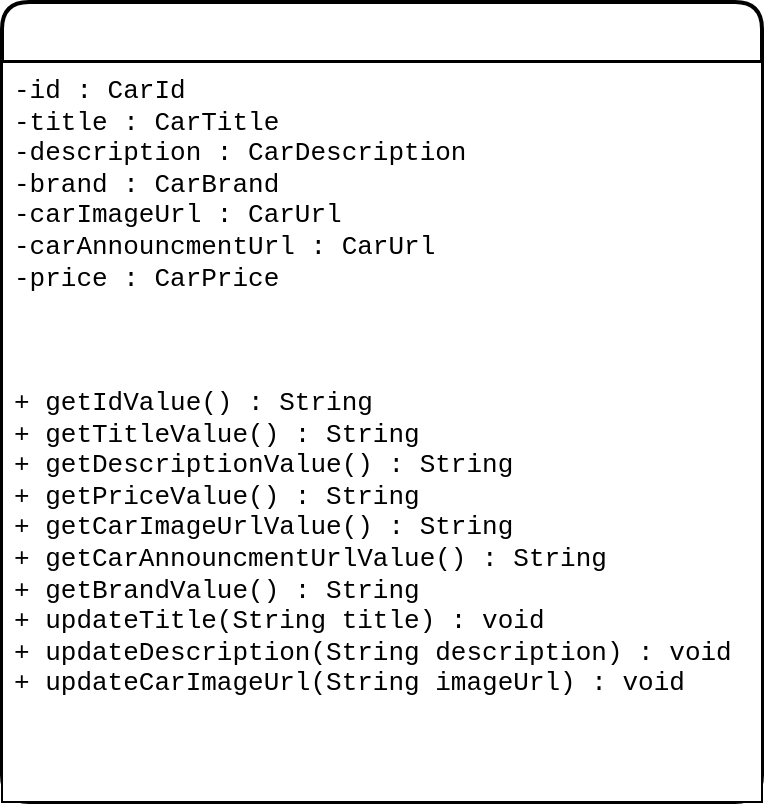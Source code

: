 <mxfile>
    <diagram id="x7gAFiAOiV3sEu1BR1f4" name="Page-1">
        <mxGraphModel dx="725" dy="563" grid="1" gridSize="10" guides="1" tooltips="1" connect="1" arrows="1" fold="1" page="1" pageScale="1" pageWidth="850" pageHeight="1100" math="0" shadow="0">
            <root>
                <mxCell id="0"/>
                <mxCell id="1" parent="0"/>
                <mxCell id="20" value="Car::dominio" style="swimlane;childLayout=stackLayout;horizontal=1;startSize=30;horizontalStack=0;rounded=1;fontSize=20;fontStyle=0;strokeWidth=2;resizeParent=0;resizeLast=1;shadow=0;dashed=0;align=center;fontColor=#FFFFFF;fontFamily=Courier New;html=1;" vertex="1" parent="1">
                    <mxGeometry x="170" y="80" width="380" height="400" as="geometry"/>
                </mxCell>
                <mxCell id="21" value="-id : CarId&lt;br&gt;-title : CarTitle&lt;br&gt;-description : CarDescription&lt;br&gt;-brand : CarBrand&lt;br&gt;-carImageUrl : CarUrl&lt;br&gt;-carAnnouncmentUrl : CarUrl&lt;br&gt;-price : CarPrice&lt;br&gt;&lt;br&gt;&lt;br&gt;&lt;br&gt;+ getIdValue() : String&lt;br&gt;+ getTitleValue() : String&lt;br&gt;+ getDescriptionValue() : String&lt;br&gt;+ getPriceValue() : String&lt;br&gt;+ getCarImageUrlValue() : String&lt;br&gt;+ getCarAnnouncmentUrlValue() : String&lt;br&gt;+ getBrandValue() : String&lt;br&gt;+ updateTitle(String title) : void&lt;br&gt;+ updateDescription(String description) : void&lt;br&gt;+ updateCarImageUrl(String imageUrl) : void&lt;br&gt;" style="align=left;spacingLeft=4;fontSize=13;verticalAlign=top;resizable=0;rotatable=0;part=1;fontFamily=Courier New;fontStyle=0;html=1;" vertex="1" parent="20">
                    <mxGeometry y="30" width="380" height="370" as="geometry"/>
                </mxCell>
            </root>
        </mxGraphModel>
    </diagram>
</mxfile>